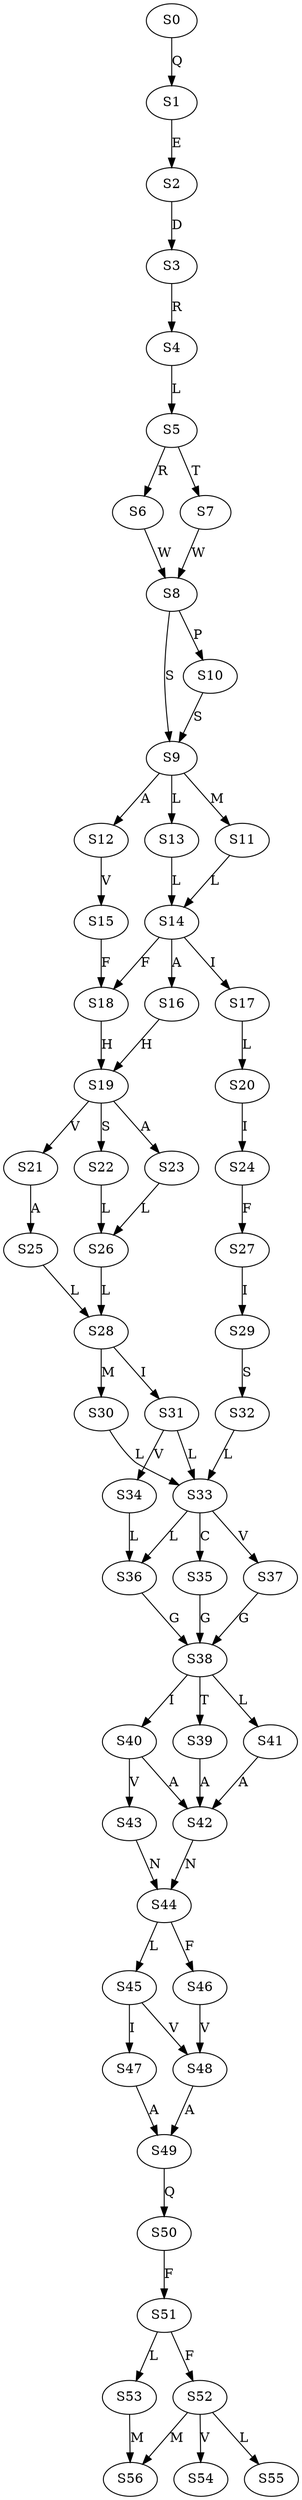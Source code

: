 strict digraph  {
	S0 -> S1 [ label = Q ];
	S1 -> S2 [ label = E ];
	S2 -> S3 [ label = D ];
	S3 -> S4 [ label = R ];
	S4 -> S5 [ label = L ];
	S5 -> S6 [ label = R ];
	S5 -> S7 [ label = T ];
	S6 -> S8 [ label = W ];
	S7 -> S8 [ label = W ];
	S8 -> S9 [ label = S ];
	S8 -> S10 [ label = P ];
	S9 -> S11 [ label = M ];
	S9 -> S12 [ label = A ];
	S9 -> S13 [ label = L ];
	S10 -> S9 [ label = S ];
	S11 -> S14 [ label = L ];
	S12 -> S15 [ label = V ];
	S13 -> S14 [ label = L ];
	S14 -> S16 [ label = A ];
	S14 -> S17 [ label = I ];
	S14 -> S18 [ label = F ];
	S15 -> S18 [ label = F ];
	S16 -> S19 [ label = H ];
	S17 -> S20 [ label = L ];
	S18 -> S19 [ label = H ];
	S19 -> S21 [ label = V ];
	S19 -> S22 [ label = S ];
	S19 -> S23 [ label = A ];
	S20 -> S24 [ label = I ];
	S21 -> S25 [ label = A ];
	S22 -> S26 [ label = L ];
	S23 -> S26 [ label = L ];
	S24 -> S27 [ label = F ];
	S25 -> S28 [ label = L ];
	S26 -> S28 [ label = L ];
	S27 -> S29 [ label = I ];
	S28 -> S30 [ label = M ];
	S28 -> S31 [ label = I ];
	S29 -> S32 [ label = S ];
	S30 -> S33 [ label = L ];
	S31 -> S33 [ label = L ];
	S31 -> S34 [ label = V ];
	S32 -> S33 [ label = L ];
	S33 -> S35 [ label = C ];
	S33 -> S36 [ label = L ];
	S33 -> S37 [ label = V ];
	S34 -> S36 [ label = L ];
	S35 -> S38 [ label = G ];
	S36 -> S38 [ label = G ];
	S37 -> S38 [ label = G ];
	S38 -> S39 [ label = T ];
	S38 -> S40 [ label = I ];
	S38 -> S41 [ label = L ];
	S39 -> S42 [ label = A ];
	S40 -> S42 [ label = A ];
	S40 -> S43 [ label = V ];
	S41 -> S42 [ label = A ];
	S42 -> S44 [ label = N ];
	S43 -> S44 [ label = N ];
	S44 -> S45 [ label = L ];
	S44 -> S46 [ label = F ];
	S45 -> S47 [ label = I ];
	S45 -> S48 [ label = V ];
	S46 -> S48 [ label = V ];
	S47 -> S49 [ label = A ];
	S48 -> S49 [ label = A ];
	S49 -> S50 [ label = Q ];
	S50 -> S51 [ label = F ];
	S51 -> S52 [ label = F ];
	S51 -> S53 [ label = L ];
	S52 -> S54 [ label = V ];
	S52 -> S55 [ label = L ];
	S52 -> S56 [ label = M ];
	S53 -> S56 [ label = M ];
}

